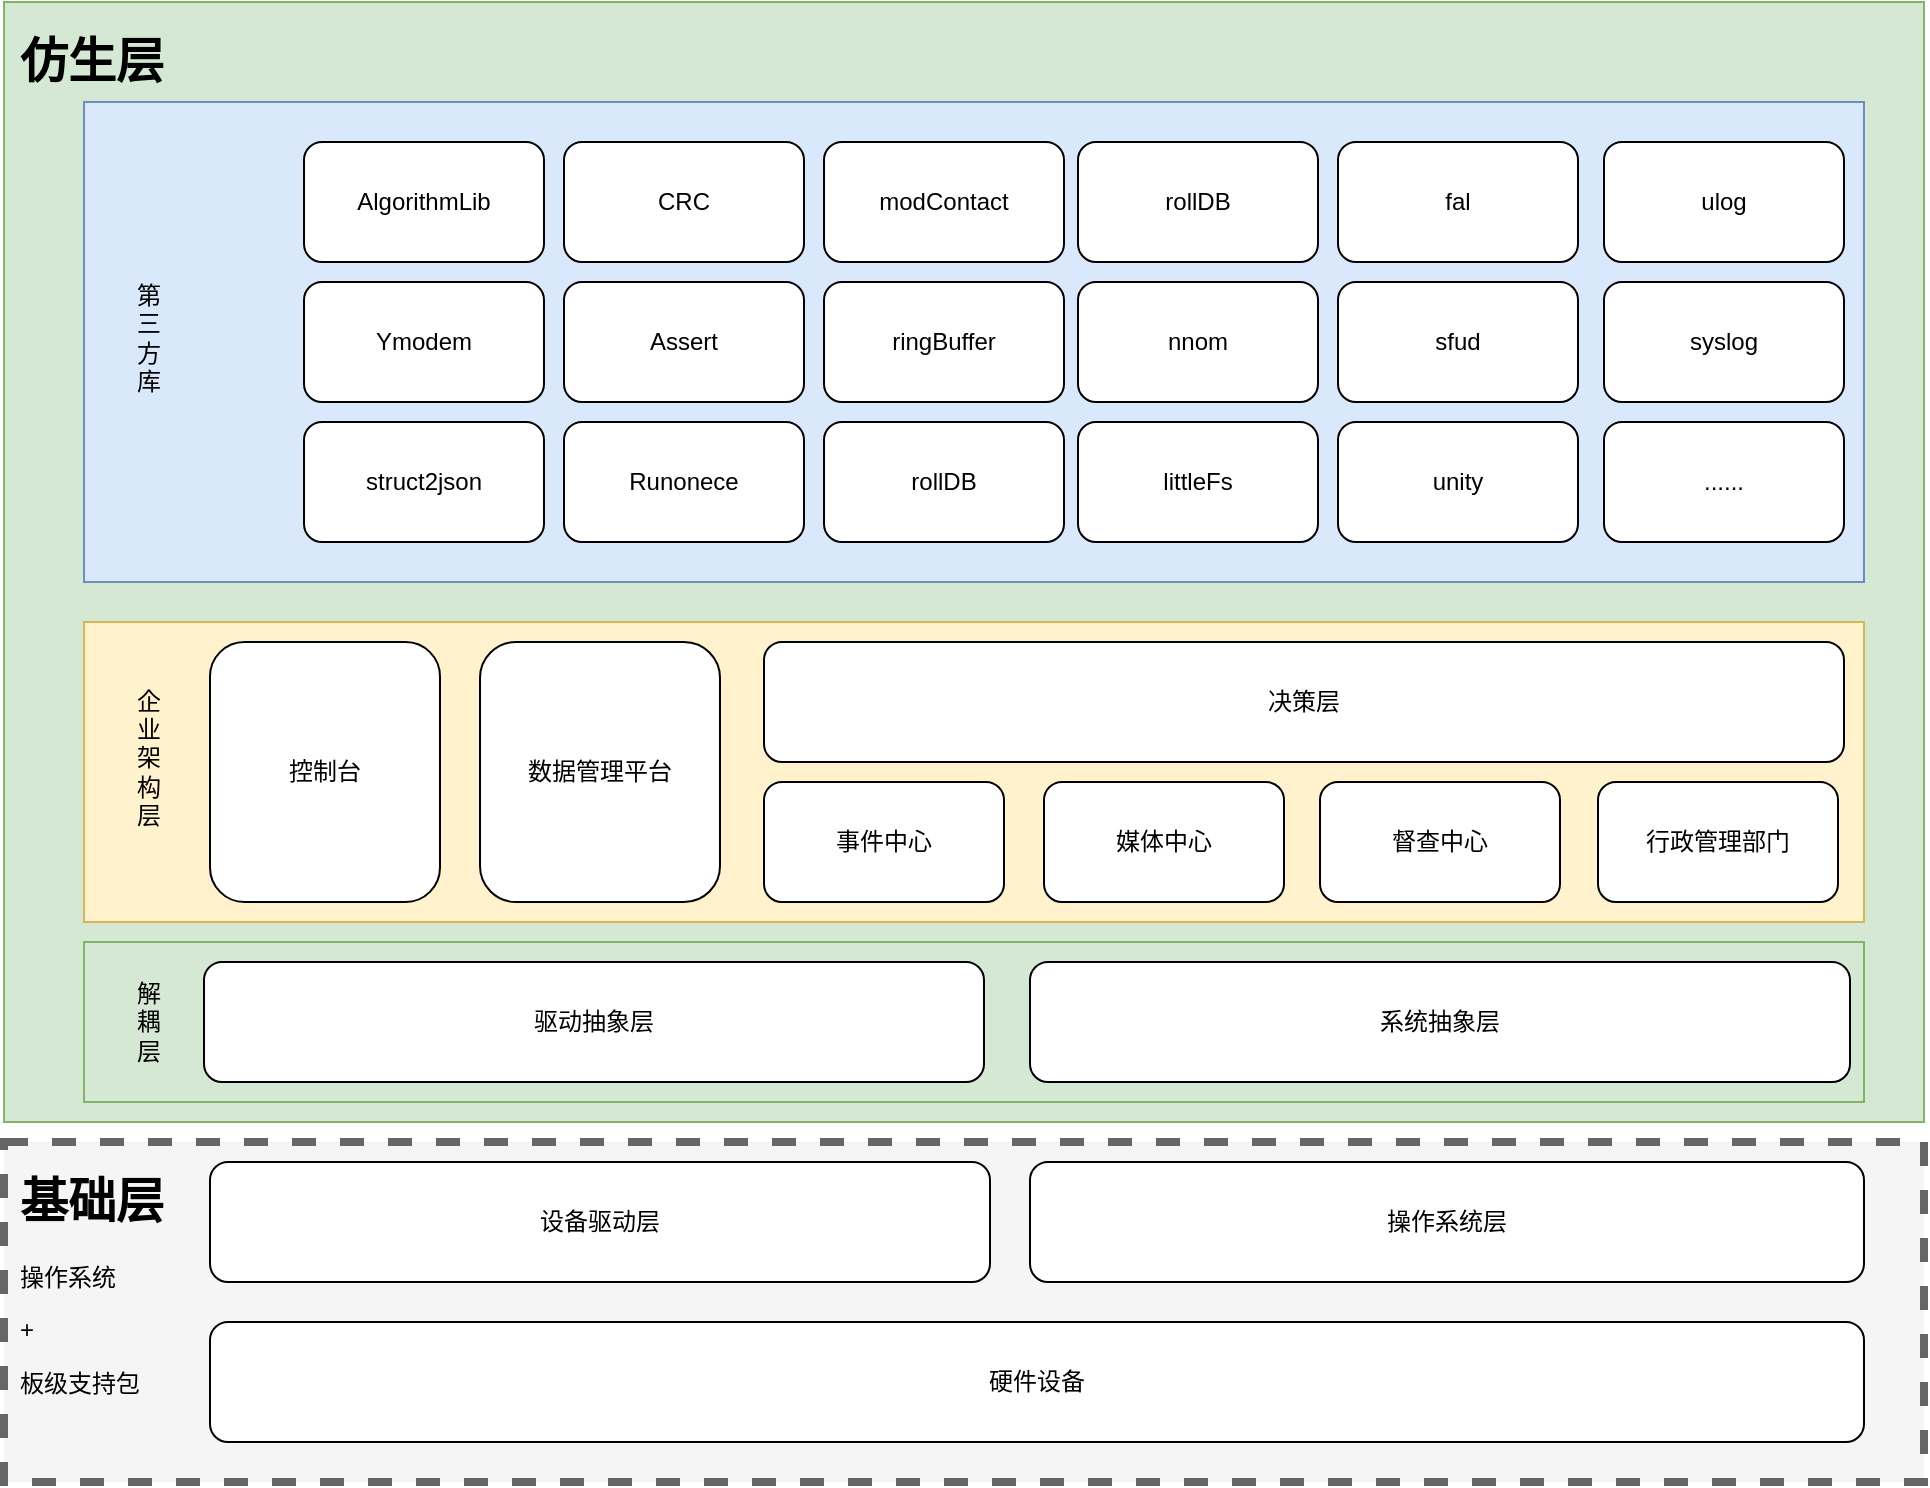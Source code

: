 <mxfile version="22.0.3" type="device">
  <diagram id="prtHgNgQTEPvFCAcTncT" name="Page-1">
    <mxGraphModel dx="1434" dy="836" grid="1" gridSize="10" guides="1" tooltips="1" connect="1" arrows="1" fold="1" page="1" pageScale="1" pageWidth="827" pageHeight="1169" math="1" shadow="0">
      <root>
        <mxCell id="0" />
        <mxCell id="1" parent="0" />
        <mxCell id="vfiZtLMxObc1wHAqk_37-22" value="" style="rounded=0;whiteSpace=wrap;html=1;fillColor=#d5e8d4;strokeColor=#82b366;" vertex="1" parent="1">
          <mxGeometry x="30" y="190" width="960" height="560" as="geometry" />
        </mxCell>
        <mxCell id="vfiZtLMxObc1wHAqk_37-20" value="" style="rounded=0;whiteSpace=wrap;html=1;fillColor=#d5e8d4;strokeColor=#82b366;" vertex="1" parent="1">
          <mxGeometry x="70" y="660" width="890" height="80" as="geometry" />
        </mxCell>
        <mxCell id="vfiZtLMxObc1wHAqk_37-16" value="" style="rounded=0;whiteSpace=wrap;html=1;fillColor=#f5f5f5;strokeColor=#666666;dashed=1;strokeWidth=4;fontColor=#333333;" vertex="1" parent="1">
          <mxGeometry x="30" y="760" width="960" height="170" as="geometry" />
        </mxCell>
        <mxCell id="vfiZtLMxObc1wHAqk_37-15" value="" style="rounded=0;whiteSpace=wrap;html=1;fillColor=#fff2cc;strokeColor=#d6b656;" vertex="1" parent="1">
          <mxGeometry x="70" y="500" width="890" height="150" as="geometry" />
        </mxCell>
        <mxCell id="vfiZtLMxObc1wHAqk_37-14" value="" style="rounded=0;whiteSpace=wrap;html=1;fillColor=#dae8fc;strokeColor=#6c8ebf;" vertex="1" parent="1">
          <mxGeometry x="70" y="240" width="890" height="240" as="geometry" />
        </mxCell>
        <mxCell id="PO8j4kMJdJTdpGzgLHgN-10" value="第三方库" style="text;html=1;strokeColor=none;fillColor=none;align=center;verticalAlign=middle;whiteSpace=wrap;rounded=0;direction=south;" parent="1" vertex="1">
          <mxGeometry x="90" y="295" width="25" height="125" as="geometry" />
        </mxCell>
        <mxCell id="PO8j4kMJdJTdpGzgLHgN-11" value="事件中心" style="rounded=1;whiteSpace=wrap;html=1;" parent="1" vertex="1">
          <mxGeometry x="410" y="580" width="120" height="60" as="geometry" />
        </mxCell>
        <mxCell id="PO8j4kMJdJTdpGzgLHgN-12" value="AlgorithmLib" style="rounded=1;whiteSpace=wrap;html=1;" parent="1" vertex="1">
          <mxGeometry x="180" y="260" width="120" height="60" as="geometry" />
        </mxCell>
        <mxCell id="PO8j4kMJdJTdpGzgLHgN-13" value="CRC" style="rounded=1;whiteSpace=wrap;html=1;" parent="1" vertex="1">
          <mxGeometry x="310" y="260" width="120" height="60" as="geometry" />
        </mxCell>
        <mxCell id="PO8j4kMJdJTdpGzgLHgN-14" value="Ymodem" style="rounded=1;whiteSpace=wrap;html=1;" parent="1" vertex="1">
          <mxGeometry x="180" y="330" width="120" height="60" as="geometry" />
        </mxCell>
        <mxCell id="PO8j4kMJdJTdpGzgLHgN-15" value="Assert" style="rounded=1;whiteSpace=wrap;html=1;" parent="1" vertex="1">
          <mxGeometry x="310" y="330" width="120" height="60" as="geometry" />
        </mxCell>
        <mxCell id="PO8j4kMJdJTdpGzgLHgN-16" value="modContact" style="rounded=1;whiteSpace=wrap;html=1;" parent="1" vertex="1">
          <mxGeometry x="440" y="260" width="120" height="60" as="geometry" />
        </mxCell>
        <mxCell id="PO8j4kMJdJTdpGzgLHgN-17" value="ringBuffer" style="rounded=1;whiteSpace=wrap;html=1;" parent="1" vertex="1">
          <mxGeometry x="440" y="330" width="120" height="60" as="geometry" />
        </mxCell>
        <mxCell id="PO8j4kMJdJTdpGzgLHgN-18" value="rollDB" style="rounded=1;whiteSpace=wrap;html=1;" parent="1" vertex="1">
          <mxGeometry x="567" y="260" width="120" height="60" as="geometry" />
        </mxCell>
        <mxCell id="PO8j4kMJdJTdpGzgLHgN-19" value="nnom" style="rounded=1;whiteSpace=wrap;html=1;" parent="1" vertex="1">
          <mxGeometry x="567" y="330" width="120" height="60" as="geometry" />
        </mxCell>
        <mxCell id="PO8j4kMJdJTdpGzgLHgN-20" value="Runonece" style="rounded=1;whiteSpace=wrap;html=1;" parent="1" vertex="1">
          <mxGeometry x="310" y="400" width="120" height="60" as="geometry" />
        </mxCell>
        <mxCell id="PO8j4kMJdJTdpGzgLHgN-21" value="struct2json" style="rounded=1;whiteSpace=wrap;html=1;" parent="1" vertex="1">
          <mxGeometry x="180" y="400" width="120" height="60" as="geometry" />
        </mxCell>
        <mxCell id="PO8j4kMJdJTdpGzgLHgN-22" value="rollDB" style="rounded=1;whiteSpace=wrap;html=1;" parent="1" vertex="1">
          <mxGeometry x="440" y="400" width="120" height="60" as="geometry" />
        </mxCell>
        <mxCell id="PO8j4kMJdJTdpGzgLHgN-23" value="sfud" style="rounded=1;whiteSpace=wrap;html=1;" parent="1" vertex="1">
          <mxGeometry x="697" y="330" width="120" height="60" as="geometry" />
        </mxCell>
        <mxCell id="PO8j4kMJdJTdpGzgLHgN-24" value="fal" style="rounded=1;whiteSpace=wrap;html=1;" parent="1" vertex="1">
          <mxGeometry x="697" y="260" width="120" height="60" as="geometry" />
        </mxCell>
        <mxCell id="PO8j4kMJdJTdpGzgLHgN-25" value="ulog" style="rounded=1;whiteSpace=wrap;html=1;" parent="1" vertex="1">
          <mxGeometry x="830" y="260" width="120" height="60" as="geometry" />
        </mxCell>
        <mxCell id="PO8j4kMJdJTdpGzgLHgN-26" value="syslog" style="rounded=1;whiteSpace=wrap;html=1;" parent="1" vertex="1">
          <mxGeometry x="830" y="330" width="120" height="60" as="geometry" />
        </mxCell>
        <mxCell id="PO8j4kMJdJTdpGzgLHgN-27" value="unity" style="rounded=1;whiteSpace=wrap;html=1;" parent="1" vertex="1">
          <mxGeometry x="697" y="400" width="120" height="60" as="geometry" />
        </mxCell>
        <mxCell id="PO8j4kMJdJTdpGzgLHgN-28" value="littleFs" style="rounded=1;whiteSpace=wrap;html=1;" parent="1" vertex="1">
          <mxGeometry x="567" y="400" width="120" height="60" as="geometry" />
        </mxCell>
        <mxCell id="vfiZtLMxObc1wHAqk_37-1" value="媒体中心" style="rounded=1;whiteSpace=wrap;html=1;" vertex="1" parent="1">
          <mxGeometry x="550" y="580" width="120" height="60" as="geometry" />
        </mxCell>
        <mxCell id="vfiZtLMxObc1wHAqk_37-2" value="决策层" style="rounded=1;whiteSpace=wrap;html=1;" vertex="1" parent="1">
          <mxGeometry x="410" y="510" width="540" height="60" as="geometry" />
        </mxCell>
        <mxCell id="vfiZtLMxObc1wHAqk_37-3" value="督查中心" style="rounded=1;whiteSpace=wrap;html=1;" vertex="1" parent="1">
          <mxGeometry x="688" y="580" width="120" height="60" as="geometry" />
        </mxCell>
        <mxCell id="vfiZtLMxObc1wHAqk_37-4" value="行政管理部门" style="rounded=1;whiteSpace=wrap;html=1;" vertex="1" parent="1">
          <mxGeometry x="827" y="580" width="120" height="60" as="geometry" />
        </mxCell>
        <mxCell id="vfiZtLMxObc1wHAqk_37-6" value="数据管理平台" style="rounded=1;whiteSpace=wrap;html=1;" vertex="1" parent="1">
          <mxGeometry x="268" y="510" width="120" height="130" as="geometry" />
        </mxCell>
        <mxCell id="vfiZtLMxObc1wHAqk_37-7" value="操作系统层" style="rounded=1;whiteSpace=wrap;html=1;" vertex="1" parent="1">
          <mxGeometry x="543" y="770" width="417" height="60" as="geometry" />
        </mxCell>
        <mxCell id="vfiZtLMxObc1wHAqk_37-8" value="驱动抽象层" style="rounded=1;whiteSpace=wrap;html=1;" vertex="1" parent="1">
          <mxGeometry x="130" y="670" width="390" height="60" as="geometry" />
        </mxCell>
        <mxCell id="vfiZtLMxObc1wHAqk_37-9" value="系统抽象层" style="rounded=1;whiteSpace=wrap;html=1;" vertex="1" parent="1">
          <mxGeometry x="543" y="670" width="410" height="60" as="geometry" />
        </mxCell>
        <mxCell id="vfiZtLMxObc1wHAqk_37-10" value="设备驱动层" style="rounded=1;whiteSpace=wrap;html=1;" vertex="1" parent="1">
          <mxGeometry x="133" y="770" width="390" height="60" as="geometry" />
        </mxCell>
        <mxCell id="vfiZtLMxObc1wHAqk_37-12" value="控制台" style="rounded=1;whiteSpace=wrap;html=1;" vertex="1" parent="1">
          <mxGeometry x="133" y="510" width="115" height="130" as="geometry" />
        </mxCell>
        <mxCell id="vfiZtLMxObc1wHAqk_37-13" value="硬件设备" style="rounded=1;whiteSpace=wrap;html=1;" vertex="1" parent="1">
          <mxGeometry x="133" y="850" width="827" height="60" as="geometry" />
        </mxCell>
        <mxCell id="vfiZtLMxObc1wHAqk_37-17" value="企业架构层" style="text;html=1;strokeColor=none;fillColor=none;align=center;verticalAlign=middle;whiteSpace=wrap;rounded=0;direction=south;" vertex="1" parent="1">
          <mxGeometry x="90" y="510" width="25" height="115" as="geometry" />
        </mxCell>
        <mxCell id="vfiZtLMxObc1wHAqk_37-21" value="解耦层" style="text;html=1;strokeColor=none;fillColor=none;align=center;verticalAlign=middle;whiteSpace=wrap;rounded=0;direction=south;" vertex="1" parent="1">
          <mxGeometry x="90" y="642.5" width="25" height="115" as="geometry" />
        </mxCell>
        <mxCell id="vfiZtLMxObc1wHAqk_37-23" value="&lt;h1&gt;仿生层&lt;/h1&gt;&lt;div&gt;&amp;nbsp; &amp;nbsp; &amp;nbsp; &amp;nbsp; &amp;nbsp; &amp;nbsp;&amp;nbsp;&lt;/div&gt;" style="text;html=1;strokeColor=none;fillColor=none;spacing=5;spacingTop=-20;whiteSpace=wrap;overflow=hidden;rounded=0;" vertex="1" parent="1">
          <mxGeometry x="32.5" y="200" width="110" height="80" as="geometry" />
        </mxCell>
        <mxCell id="vfiZtLMxObc1wHAqk_37-24" value="&lt;h1&gt;基础层&lt;/h1&gt;&lt;p&gt;操作系统&lt;/p&gt;&lt;p&gt;+&lt;/p&gt;&lt;p&gt;板级支持包&lt;/p&gt;" style="text;html=1;strokeColor=none;fillColor=none;spacing=5;spacingTop=-20;whiteSpace=wrap;overflow=hidden;rounded=0;" vertex="1" parent="1">
          <mxGeometry x="32.5" y="770" width="97.5" height="120" as="geometry" />
        </mxCell>
        <mxCell id="vfiZtLMxObc1wHAqk_37-25" value="......" style="rounded=1;whiteSpace=wrap;html=1;" vertex="1" parent="1">
          <mxGeometry x="830" y="400" width="120" height="60" as="geometry" />
        </mxCell>
      </root>
    </mxGraphModel>
  </diagram>
</mxfile>
